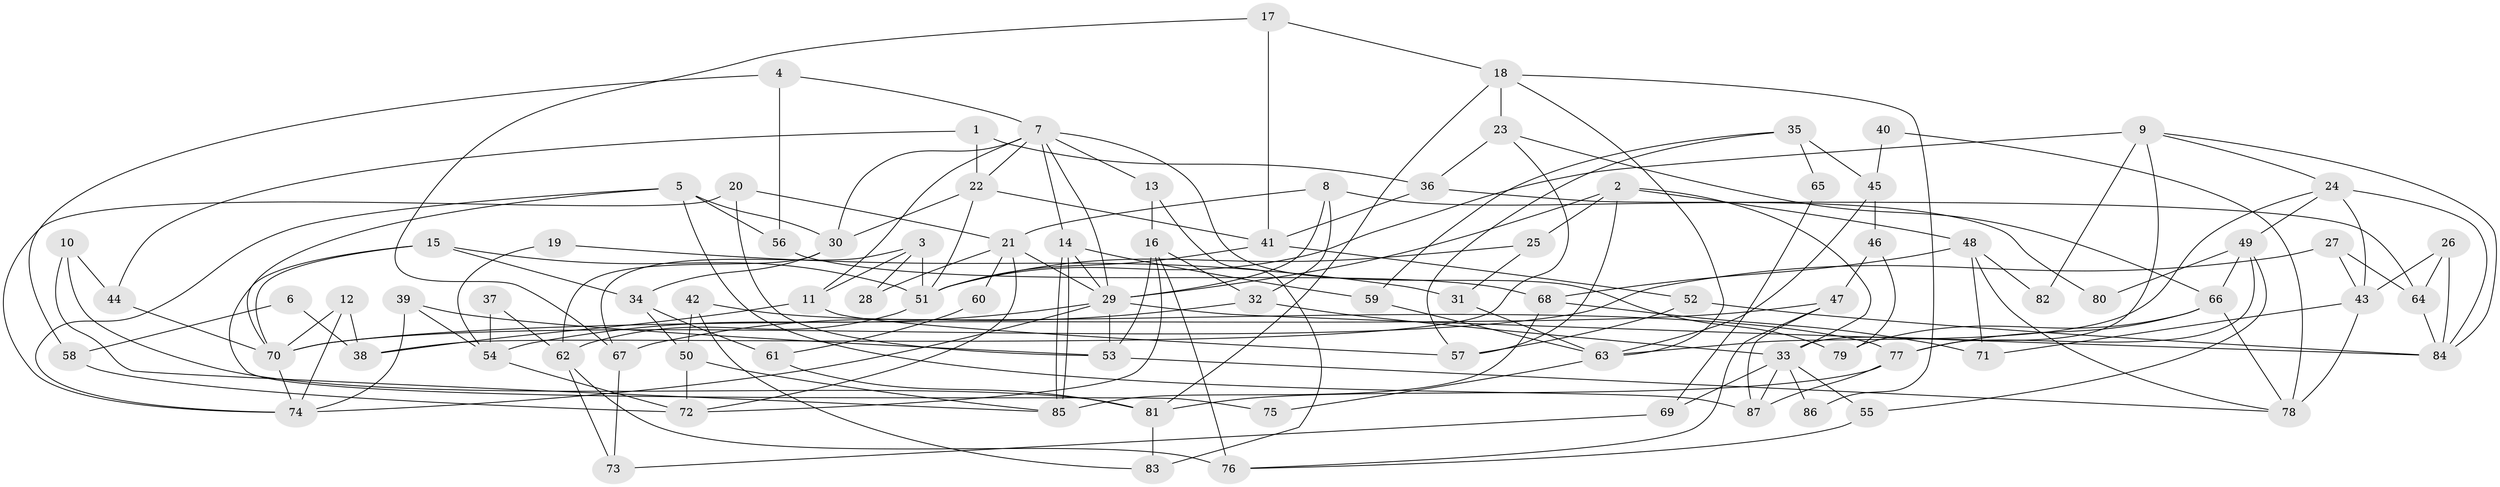// coarse degree distribution, {3: 0.14814814814814814, 10: 0.1111111111111111, 13: 0.037037037037037035, 6: 0.07407407407407407, 8: 0.18518518518518517, 7: 0.1111111111111111, 5: 0.14814814814814814, 4: 0.1111111111111111, 11: 0.037037037037037035, 9: 0.037037037037037035}
// Generated by graph-tools (version 1.1) at 2025/37/03/04/25 23:37:07]
// undirected, 87 vertices, 174 edges
graph export_dot {
  node [color=gray90,style=filled];
  1;
  2;
  3;
  4;
  5;
  6;
  7;
  8;
  9;
  10;
  11;
  12;
  13;
  14;
  15;
  16;
  17;
  18;
  19;
  20;
  21;
  22;
  23;
  24;
  25;
  26;
  27;
  28;
  29;
  30;
  31;
  32;
  33;
  34;
  35;
  36;
  37;
  38;
  39;
  40;
  41;
  42;
  43;
  44;
  45;
  46;
  47;
  48;
  49;
  50;
  51;
  52;
  53;
  54;
  55;
  56;
  57;
  58;
  59;
  60;
  61;
  62;
  63;
  64;
  65;
  66;
  67;
  68;
  69;
  70;
  71;
  72;
  73;
  74;
  75;
  76;
  77;
  78;
  79;
  80;
  81;
  82;
  83;
  84;
  85;
  86;
  87;
  1 -- 22;
  1 -- 36;
  1 -- 44;
  2 -- 48;
  2 -- 29;
  2 -- 25;
  2 -- 33;
  2 -- 57;
  3 -- 51;
  3 -- 11;
  3 -- 28;
  3 -- 67;
  4 -- 7;
  4 -- 56;
  4 -- 58;
  5 -- 30;
  5 -- 74;
  5 -- 56;
  5 -- 70;
  5 -- 87;
  6 -- 38;
  6 -- 58;
  7 -- 14;
  7 -- 29;
  7 -- 11;
  7 -- 13;
  7 -- 22;
  7 -- 30;
  7 -- 79;
  8 -- 32;
  8 -- 29;
  8 -- 21;
  8 -- 80;
  9 -- 24;
  9 -- 51;
  9 -- 33;
  9 -- 82;
  9 -- 84;
  10 -- 81;
  10 -- 44;
  10 -- 85;
  11 -- 57;
  11 -- 38;
  12 -- 70;
  12 -- 38;
  12 -- 74;
  13 -- 16;
  13 -- 83;
  14 -- 85;
  14 -- 85;
  14 -- 29;
  14 -- 59;
  15 -- 51;
  15 -- 70;
  15 -- 34;
  15 -- 75;
  16 -- 76;
  16 -- 53;
  16 -- 32;
  16 -- 72;
  17 -- 41;
  17 -- 67;
  17 -- 18;
  18 -- 63;
  18 -- 23;
  18 -- 81;
  18 -- 86;
  19 -- 31;
  19 -- 54;
  20 -- 74;
  20 -- 21;
  20 -- 53;
  21 -- 29;
  21 -- 28;
  21 -- 60;
  21 -- 72;
  22 -- 30;
  22 -- 41;
  22 -- 51;
  23 -- 66;
  23 -- 36;
  23 -- 38;
  24 -- 49;
  24 -- 84;
  24 -- 43;
  24 -- 63;
  25 -- 51;
  25 -- 31;
  26 -- 43;
  26 -- 84;
  26 -- 64;
  27 -- 64;
  27 -- 43;
  27 -- 70;
  29 -- 53;
  29 -- 74;
  29 -- 54;
  29 -- 84;
  30 -- 34;
  30 -- 62;
  31 -- 63;
  32 -- 33;
  32 -- 67;
  33 -- 55;
  33 -- 69;
  33 -- 86;
  33 -- 87;
  34 -- 50;
  34 -- 61;
  35 -- 59;
  35 -- 57;
  35 -- 45;
  35 -- 65;
  36 -- 64;
  36 -- 41;
  37 -- 62;
  37 -- 54;
  39 -- 54;
  39 -- 74;
  39 -- 53;
  40 -- 45;
  40 -- 78;
  41 -- 51;
  41 -- 52;
  42 -- 83;
  42 -- 50;
  42 -- 77;
  43 -- 78;
  43 -- 71;
  44 -- 70;
  45 -- 46;
  45 -- 63;
  46 -- 47;
  46 -- 79;
  47 -- 70;
  47 -- 87;
  47 -- 76;
  48 -- 78;
  48 -- 68;
  48 -- 71;
  48 -- 82;
  49 -- 77;
  49 -- 55;
  49 -- 66;
  49 -- 80;
  50 -- 85;
  50 -- 72;
  51 -- 62;
  52 -- 84;
  52 -- 57;
  53 -- 78;
  54 -- 72;
  55 -- 76;
  56 -- 68;
  58 -- 72;
  59 -- 63;
  60 -- 61;
  61 -- 81;
  62 -- 73;
  62 -- 76;
  63 -- 75;
  64 -- 84;
  65 -- 69;
  66 -- 77;
  66 -- 78;
  66 -- 79;
  67 -- 73;
  68 -- 85;
  68 -- 71;
  69 -- 73;
  70 -- 74;
  77 -- 87;
  77 -- 81;
  81 -- 83;
}
